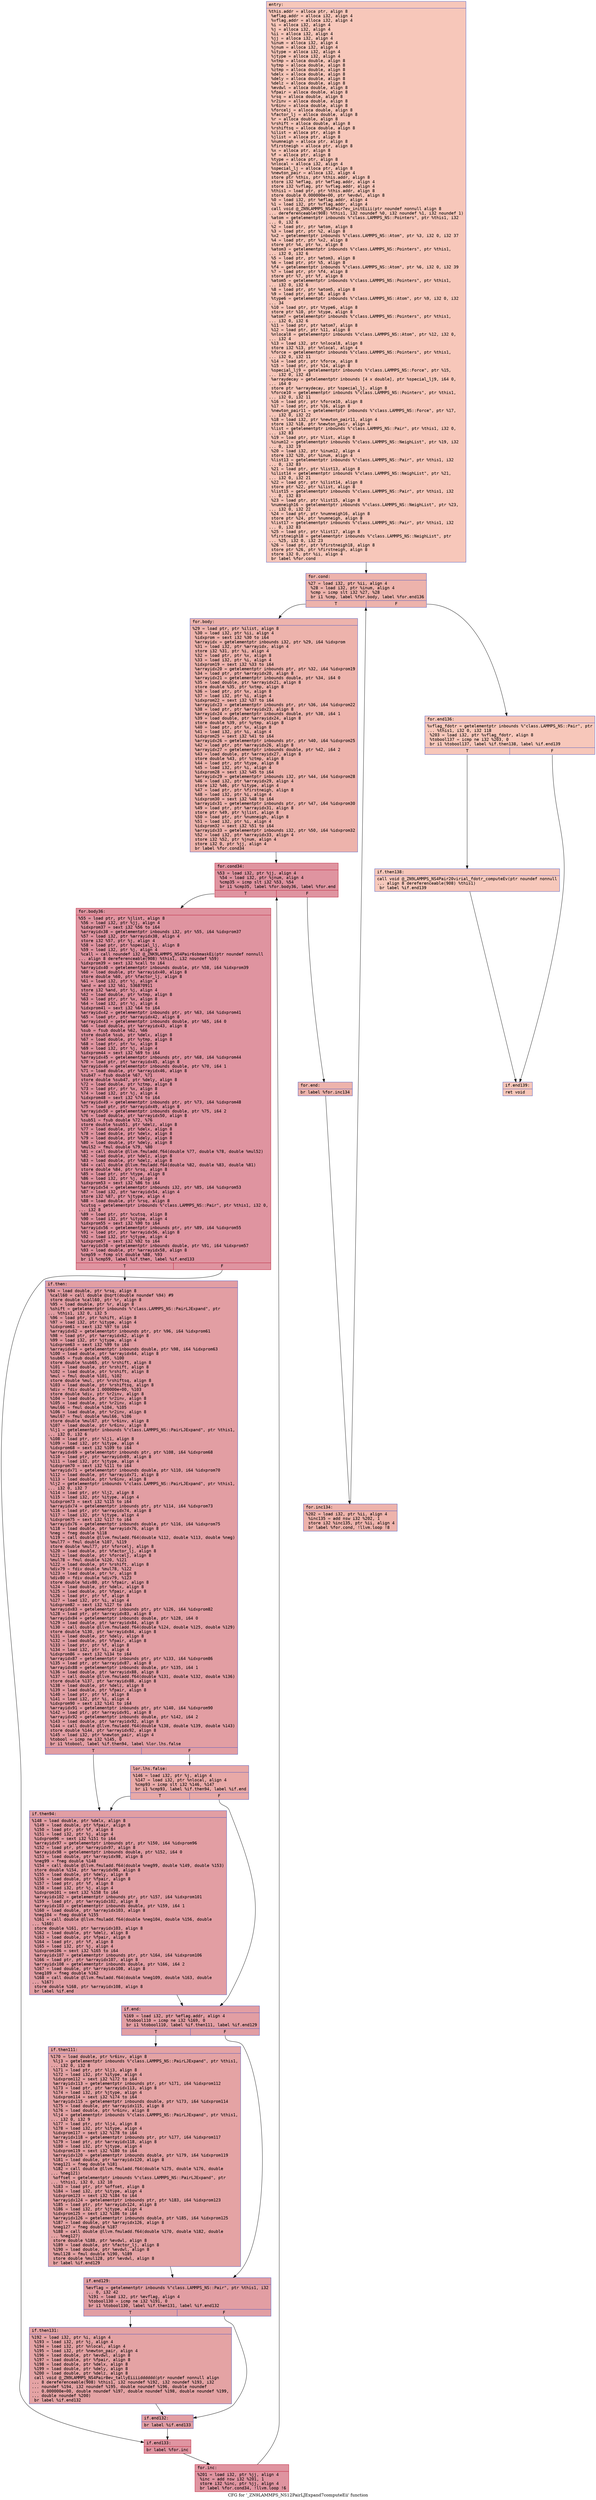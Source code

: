 digraph "CFG for '_ZN9LAMMPS_NS12PairLJExpand7computeEii' function" {
	label="CFG for '_ZN9LAMMPS_NS12PairLJExpand7computeEii' function";

	Node0x55d88d9c2420 [shape=record,color="#3d50c3ff", style=filled, fillcolor="#ec7f6370" fontname="Courier",label="{entry:\l|  %this.addr = alloca ptr, align 8\l  %eflag.addr = alloca i32, align 4\l  %vflag.addr = alloca i32, align 4\l  %i = alloca i32, align 4\l  %j = alloca i32, align 4\l  %ii = alloca i32, align 4\l  %jj = alloca i32, align 4\l  %inum = alloca i32, align 4\l  %jnum = alloca i32, align 4\l  %itype = alloca i32, align 4\l  %jtype = alloca i32, align 4\l  %xtmp = alloca double, align 8\l  %ytmp = alloca double, align 8\l  %ztmp = alloca double, align 8\l  %delx = alloca double, align 8\l  %dely = alloca double, align 8\l  %delz = alloca double, align 8\l  %evdwl = alloca double, align 8\l  %fpair = alloca double, align 8\l  %rsq = alloca double, align 8\l  %r2inv = alloca double, align 8\l  %r6inv = alloca double, align 8\l  %forcelj = alloca double, align 8\l  %factor_lj = alloca double, align 8\l  %r = alloca double, align 8\l  %rshift = alloca double, align 8\l  %rshiftsq = alloca double, align 8\l  %ilist = alloca ptr, align 8\l  %jlist = alloca ptr, align 8\l  %numneigh = alloca ptr, align 8\l  %firstneigh = alloca ptr, align 8\l  %x = alloca ptr, align 8\l  %f = alloca ptr, align 8\l  %type = alloca ptr, align 8\l  %nlocal = alloca i32, align 4\l  %special_lj = alloca ptr, align 8\l  %newton_pair = alloca i32, align 4\l  store ptr %this, ptr %this.addr, align 8\l  store i32 %eflag, ptr %eflag.addr, align 4\l  store i32 %vflag, ptr %vflag.addr, align 4\l  %this1 = load ptr, ptr %this.addr, align 8\l  store double 0.000000e+00, ptr %evdwl, align 8\l  %0 = load i32, ptr %eflag.addr, align 4\l  %1 = load i32, ptr %vflag.addr, align 4\l  call void @_ZN9LAMMPS_NS4Pair7ev_initEiii(ptr noundef nonnull align 8\l... dereferenceable(908) %this1, i32 noundef %0, i32 noundef %1, i32 noundef 1)\l  %atom = getelementptr inbounds %\"class.LAMMPS_NS::Pointers\", ptr %this1, i32\l... 0, i32 6\l  %2 = load ptr, ptr %atom, align 8\l  %3 = load ptr, ptr %2, align 8\l  %x2 = getelementptr inbounds %\"class.LAMMPS_NS::Atom\", ptr %3, i32 0, i32 37\l  %4 = load ptr, ptr %x2, align 8\l  store ptr %4, ptr %x, align 8\l  %atom3 = getelementptr inbounds %\"class.LAMMPS_NS::Pointers\", ptr %this1,\l... i32 0, i32 6\l  %5 = load ptr, ptr %atom3, align 8\l  %6 = load ptr, ptr %5, align 8\l  %f4 = getelementptr inbounds %\"class.LAMMPS_NS::Atom\", ptr %6, i32 0, i32 39\l  %7 = load ptr, ptr %f4, align 8\l  store ptr %7, ptr %f, align 8\l  %atom5 = getelementptr inbounds %\"class.LAMMPS_NS::Pointers\", ptr %this1,\l... i32 0, i32 6\l  %8 = load ptr, ptr %atom5, align 8\l  %9 = load ptr, ptr %8, align 8\l  %type6 = getelementptr inbounds %\"class.LAMMPS_NS::Atom\", ptr %9, i32 0, i32\l... 34\l  %10 = load ptr, ptr %type6, align 8\l  store ptr %10, ptr %type, align 8\l  %atom7 = getelementptr inbounds %\"class.LAMMPS_NS::Pointers\", ptr %this1,\l... i32 0, i32 6\l  %11 = load ptr, ptr %atom7, align 8\l  %12 = load ptr, ptr %11, align 8\l  %nlocal8 = getelementptr inbounds %\"class.LAMMPS_NS::Atom\", ptr %12, i32 0,\l... i32 4\l  %13 = load i32, ptr %nlocal8, align 8\l  store i32 %13, ptr %nlocal, align 4\l  %force = getelementptr inbounds %\"class.LAMMPS_NS::Pointers\", ptr %this1,\l... i32 0, i32 11\l  %14 = load ptr, ptr %force, align 8\l  %15 = load ptr, ptr %14, align 8\l  %special_lj9 = getelementptr inbounds %\"class.LAMMPS_NS::Force\", ptr %15,\l... i32 0, i32 43\l  %arraydecay = getelementptr inbounds [4 x double], ptr %special_lj9, i64 0,\l... i64 0\l  store ptr %arraydecay, ptr %special_lj, align 8\l  %force10 = getelementptr inbounds %\"class.LAMMPS_NS::Pointers\", ptr %this1,\l... i32 0, i32 11\l  %16 = load ptr, ptr %force10, align 8\l  %17 = load ptr, ptr %16, align 8\l  %newton_pair11 = getelementptr inbounds %\"class.LAMMPS_NS::Force\", ptr %17,\l... i32 0, i32 22\l  %18 = load i32, ptr %newton_pair11, align 4\l  store i32 %18, ptr %newton_pair, align 4\l  %list = getelementptr inbounds %\"class.LAMMPS_NS::Pair\", ptr %this1, i32 0,\l... i32 83\l  %19 = load ptr, ptr %list, align 8\l  %inum12 = getelementptr inbounds %\"class.LAMMPS_NS::NeighList\", ptr %19, i32\l... 0, i32 19\l  %20 = load i32, ptr %inum12, align 4\l  store i32 %20, ptr %inum, align 4\l  %list13 = getelementptr inbounds %\"class.LAMMPS_NS::Pair\", ptr %this1, i32\l... 0, i32 83\l  %21 = load ptr, ptr %list13, align 8\l  %ilist14 = getelementptr inbounds %\"class.LAMMPS_NS::NeighList\", ptr %21,\l... i32 0, i32 21\l  %22 = load ptr, ptr %ilist14, align 8\l  store ptr %22, ptr %ilist, align 8\l  %list15 = getelementptr inbounds %\"class.LAMMPS_NS::Pair\", ptr %this1, i32\l... 0, i32 83\l  %23 = load ptr, ptr %list15, align 8\l  %numneigh16 = getelementptr inbounds %\"class.LAMMPS_NS::NeighList\", ptr %23,\l... i32 0, i32 22\l  %24 = load ptr, ptr %numneigh16, align 8\l  store ptr %24, ptr %numneigh, align 8\l  %list17 = getelementptr inbounds %\"class.LAMMPS_NS::Pair\", ptr %this1, i32\l... 0, i32 83\l  %25 = load ptr, ptr %list17, align 8\l  %firstneigh18 = getelementptr inbounds %\"class.LAMMPS_NS::NeighList\", ptr\l... %25, i32 0, i32 23\l  %26 = load ptr, ptr %firstneigh18, align 8\l  store ptr %26, ptr %firstneigh, align 8\l  store i32 0, ptr %ii, align 4\l  br label %for.cond\l}"];
	Node0x55d88d9c2420 -> Node0x55d88d9c7d70[tooltip="entry -> for.cond\nProbability 100.00%" ];
	Node0x55d88d9c7d70 [shape=record,color="#3d50c3ff", style=filled, fillcolor="#d6524470" fontname="Courier",label="{for.cond:\l|  %27 = load i32, ptr %ii, align 4\l  %28 = load i32, ptr %inum, align 4\l  %cmp = icmp slt i32 %27, %28\l  br i1 %cmp, label %for.body, label %for.end136\l|{<s0>T|<s1>F}}"];
	Node0x55d88d9c7d70:s0 -> Node0x55d88d9be8a0[tooltip="for.cond -> for.body\nProbability 96.88%" ];
	Node0x55d88d9c7d70:s1 -> Node0x55d88d9be920[tooltip="for.cond -> for.end136\nProbability 3.12%" ];
	Node0x55d88d9be8a0 [shape=record,color="#3d50c3ff", style=filled, fillcolor="#d6524470" fontname="Courier",label="{for.body:\l|  %29 = load ptr, ptr %ilist, align 8\l  %30 = load i32, ptr %ii, align 4\l  %idxprom = sext i32 %30 to i64\l  %arrayidx = getelementptr inbounds i32, ptr %29, i64 %idxprom\l  %31 = load i32, ptr %arrayidx, align 4\l  store i32 %31, ptr %i, align 4\l  %32 = load ptr, ptr %x, align 8\l  %33 = load i32, ptr %i, align 4\l  %idxprom19 = sext i32 %33 to i64\l  %arrayidx20 = getelementptr inbounds ptr, ptr %32, i64 %idxprom19\l  %34 = load ptr, ptr %arrayidx20, align 8\l  %arrayidx21 = getelementptr inbounds double, ptr %34, i64 0\l  %35 = load double, ptr %arrayidx21, align 8\l  store double %35, ptr %xtmp, align 8\l  %36 = load ptr, ptr %x, align 8\l  %37 = load i32, ptr %i, align 4\l  %idxprom22 = sext i32 %37 to i64\l  %arrayidx23 = getelementptr inbounds ptr, ptr %36, i64 %idxprom22\l  %38 = load ptr, ptr %arrayidx23, align 8\l  %arrayidx24 = getelementptr inbounds double, ptr %38, i64 1\l  %39 = load double, ptr %arrayidx24, align 8\l  store double %39, ptr %ytmp, align 8\l  %40 = load ptr, ptr %x, align 8\l  %41 = load i32, ptr %i, align 4\l  %idxprom25 = sext i32 %41 to i64\l  %arrayidx26 = getelementptr inbounds ptr, ptr %40, i64 %idxprom25\l  %42 = load ptr, ptr %arrayidx26, align 8\l  %arrayidx27 = getelementptr inbounds double, ptr %42, i64 2\l  %43 = load double, ptr %arrayidx27, align 8\l  store double %43, ptr %ztmp, align 8\l  %44 = load ptr, ptr %type, align 8\l  %45 = load i32, ptr %i, align 4\l  %idxprom28 = sext i32 %45 to i64\l  %arrayidx29 = getelementptr inbounds i32, ptr %44, i64 %idxprom28\l  %46 = load i32, ptr %arrayidx29, align 4\l  store i32 %46, ptr %itype, align 4\l  %47 = load ptr, ptr %firstneigh, align 8\l  %48 = load i32, ptr %i, align 4\l  %idxprom30 = sext i32 %48 to i64\l  %arrayidx31 = getelementptr inbounds ptr, ptr %47, i64 %idxprom30\l  %49 = load ptr, ptr %arrayidx31, align 8\l  store ptr %49, ptr %jlist, align 8\l  %50 = load ptr, ptr %numneigh, align 8\l  %51 = load i32, ptr %i, align 4\l  %idxprom32 = sext i32 %51 to i64\l  %arrayidx33 = getelementptr inbounds i32, ptr %50, i64 %idxprom32\l  %52 = load i32, ptr %arrayidx33, align 4\l  store i32 %52, ptr %jnum, align 4\l  store i32 0, ptr %jj, align 4\l  br label %for.cond34\l}"];
	Node0x55d88d9be8a0 -> Node0x55d88d9cb770[tooltip="for.body -> for.cond34\nProbability 100.00%" ];
	Node0x55d88d9cb770 [shape=record,color="#b70d28ff", style=filled, fillcolor="#b70d2870" fontname="Courier",label="{for.cond34:\l|  %53 = load i32, ptr %jj, align 4\l  %54 = load i32, ptr %jnum, align 4\l  %cmp35 = icmp slt i32 %53, %54\l  br i1 %cmp35, label %for.body36, label %for.end\l|{<s0>T|<s1>F}}"];
	Node0x55d88d9cb770:s0 -> Node0x55d88d9cba10[tooltip="for.cond34 -> for.body36\nProbability 96.88%" ];
	Node0x55d88d9cb770:s1 -> Node0x55d88d9cba90[tooltip="for.cond34 -> for.end\nProbability 3.12%" ];
	Node0x55d88d9cba10 [shape=record,color="#b70d28ff", style=filled, fillcolor="#b70d2870" fontname="Courier",label="{for.body36:\l|  %55 = load ptr, ptr %jlist, align 8\l  %56 = load i32, ptr %jj, align 4\l  %idxprom37 = sext i32 %56 to i64\l  %arrayidx38 = getelementptr inbounds i32, ptr %55, i64 %idxprom37\l  %57 = load i32, ptr %arrayidx38, align 4\l  store i32 %57, ptr %j, align 4\l  %58 = load ptr, ptr %special_lj, align 8\l  %59 = load i32, ptr %j, align 4\l  %call = call noundef i32 @_ZNK9LAMMPS_NS4Pair6sbmaskEi(ptr noundef nonnull\l... align 8 dereferenceable(908) %this1, i32 noundef %59)\l  %idxprom39 = sext i32 %call to i64\l  %arrayidx40 = getelementptr inbounds double, ptr %58, i64 %idxprom39\l  %60 = load double, ptr %arrayidx40, align 8\l  store double %60, ptr %factor_lj, align 8\l  %61 = load i32, ptr %j, align 4\l  %and = and i32 %61, 536870911\l  store i32 %and, ptr %j, align 4\l  %62 = load double, ptr %xtmp, align 8\l  %63 = load ptr, ptr %x, align 8\l  %64 = load i32, ptr %j, align 4\l  %idxprom41 = sext i32 %64 to i64\l  %arrayidx42 = getelementptr inbounds ptr, ptr %63, i64 %idxprom41\l  %65 = load ptr, ptr %arrayidx42, align 8\l  %arrayidx43 = getelementptr inbounds double, ptr %65, i64 0\l  %66 = load double, ptr %arrayidx43, align 8\l  %sub = fsub double %62, %66\l  store double %sub, ptr %delx, align 8\l  %67 = load double, ptr %ytmp, align 8\l  %68 = load ptr, ptr %x, align 8\l  %69 = load i32, ptr %j, align 4\l  %idxprom44 = sext i32 %69 to i64\l  %arrayidx45 = getelementptr inbounds ptr, ptr %68, i64 %idxprom44\l  %70 = load ptr, ptr %arrayidx45, align 8\l  %arrayidx46 = getelementptr inbounds double, ptr %70, i64 1\l  %71 = load double, ptr %arrayidx46, align 8\l  %sub47 = fsub double %67, %71\l  store double %sub47, ptr %dely, align 8\l  %72 = load double, ptr %ztmp, align 8\l  %73 = load ptr, ptr %x, align 8\l  %74 = load i32, ptr %j, align 4\l  %idxprom48 = sext i32 %74 to i64\l  %arrayidx49 = getelementptr inbounds ptr, ptr %73, i64 %idxprom48\l  %75 = load ptr, ptr %arrayidx49, align 8\l  %arrayidx50 = getelementptr inbounds double, ptr %75, i64 2\l  %76 = load double, ptr %arrayidx50, align 8\l  %sub51 = fsub double %72, %76\l  store double %sub51, ptr %delz, align 8\l  %77 = load double, ptr %delx, align 8\l  %78 = load double, ptr %delx, align 8\l  %79 = load double, ptr %dely, align 8\l  %80 = load double, ptr %dely, align 8\l  %mul52 = fmul double %79, %80\l  %81 = call double @llvm.fmuladd.f64(double %77, double %78, double %mul52)\l  %82 = load double, ptr %delz, align 8\l  %83 = load double, ptr %delz, align 8\l  %84 = call double @llvm.fmuladd.f64(double %82, double %83, double %81)\l  store double %84, ptr %rsq, align 8\l  %85 = load ptr, ptr %type, align 8\l  %86 = load i32, ptr %j, align 4\l  %idxprom53 = sext i32 %86 to i64\l  %arrayidx54 = getelementptr inbounds i32, ptr %85, i64 %idxprom53\l  %87 = load i32, ptr %arrayidx54, align 4\l  store i32 %87, ptr %jtype, align 4\l  %88 = load double, ptr %rsq, align 8\l  %cutsq = getelementptr inbounds %\"class.LAMMPS_NS::Pair\", ptr %this1, i32 0,\l... i32 8\l  %89 = load ptr, ptr %cutsq, align 8\l  %90 = load i32, ptr %itype, align 4\l  %idxprom55 = sext i32 %90 to i64\l  %arrayidx56 = getelementptr inbounds ptr, ptr %89, i64 %idxprom55\l  %91 = load ptr, ptr %arrayidx56, align 8\l  %92 = load i32, ptr %jtype, align 4\l  %idxprom57 = sext i32 %92 to i64\l  %arrayidx58 = getelementptr inbounds double, ptr %91, i64 %idxprom57\l  %93 = load double, ptr %arrayidx58, align 8\l  %cmp59 = fcmp olt double %88, %93\l  br i1 %cmp59, label %if.then, label %if.end133\l|{<s0>T|<s1>F}}"];
	Node0x55d88d9cba10:s0 -> Node0x55d88d9cef80[tooltip="for.body36 -> if.then\nProbability 50.00%" ];
	Node0x55d88d9cba10:s1 -> Node0x55d88d9ceff0[tooltip="for.body36 -> if.end133\nProbability 50.00%" ];
	Node0x55d88d9cef80 [shape=record,color="#3d50c3ff", style=filled, fillcolor="#be242e70" fontname="Courier",label="{if.then:\l|  %94 = load double, ptr %rsq, align 8\l  %call60 = call double @sqrt(double noundef %94) #9\l  store double %call60, ptr %r, align 8\l  %95 = load double, ptr %r, align 8\l  %shift = getelementptr inbounds %\"class.LAMMPS_NS::PairLJExpand\", ptr\l... %this1, i32 0, i32 5\l  %96 = load ptr, ptr %shift, align 8\l  %97 = load i32, ptr %itype, align 4\l  %idxprom61 = sext i32 %97 to i64\l  %arrayidx62 = getelementptr inbounds ptr, ptr %96, i64 %idxprom61\l  %98 = load ptr, ptr %arrayidx62, align 8\l  %99 = load i32, ptr %jtype, align 4\l  %idxprom63 = sext i32 %99 to i64\l  %arrayidx64 = getelementptr inbounds double, ptr %98, i64 %idxprom63\l  %100 = load double, ptr %arrayidx64, align 8\l  %sub65 = fsub double %95, %100\l  store double %sub65, ptr %rshift, align 8\l  %101 = load double, ptr %rshift, align 8\l  %102 = load double, ptr %rshift, align 8\l  %mul = fmul double %101, %102\l  store double %mul, ptr %rshiftsq, align 8\l  %103 = load double, ptr %rshiftsq, align 8\l  %div = fdiv double 1.000000e+00, %103\l  store double %div, ptr %r2inv, align 8\l  %104 = load double, ptr %r2inv, align 8\l  %105 = load double, ptr %r2inv, align 8\l  %mul66 = fmul double %104, %105\l  %106 = load double, ptr %r2inv, align 8\l  %mul67 = fmul double %mul66, %106\l  store double %mul67, ptr %r6inv, align 8\l  %107 = load double, ptr %r6inv, align 8\l  %lj1 = getelementptr inbounds %\"class.LAMMPS_NS::PairLJExpand\", ptr %this1,\l... i32 0, i32 6\l  %108 = load ptr, ptr %lj1, align 8\l  %109 = load i32, ptr %itype, align 4\l  %idxprom68 = sext i32 %109 to i64\l  %arrayidx69 = getelementptr inbounds ptr, ptr %108, i64 %idxprom68\l  %110 = load ptr, ptr %arrayidx69, align 8\l  %111 = load i32, ptr %jtype, align 4\l  %idxprom70 = sext i32 %111 to i64\l  %arrayidx71 = getelementptr inbounds double, ptr %110, i64 %idxprom70\l  %112 = load double, ptr %arrayidx71, align 8\l  %113 = load double, ptr %r6inv, align 8\l  %lj2 = getelementptr inbounds %\"class.LAMMPS_NS::PairLJExpand\", ptr %this1,\l... i32 0, i32 7\l  %114 = load ptr, ptr %lj2, align 8\l  %115 = load i32, ptr %itype, align 4\l  %idxprom73 = sext i32 %115 to i64\l  %arrayidx74 = getelementptr inbounds ptr, ptr %114, i64 %idxprom73\l  %116 = load ptr, ptr %arrayidx74, align 8\l  %117 = load i32, ptr %jtype, align 4\l  %idxprom75 = sext i32 %117 to i64\l  %arrayidx76 = getelementptr inbounds double, ptr %116, i64 %idxprom75\l  %118 = load double, ptr %arrayidx76, align 8\l  %neg = fneg double %118\l  %119 = call double @llvm.fmuladd.f64(double %112, double %113, double %neg)\l  %mul77 = fmul double %107, %119\l  store double %mul77, ptr %forcelj, align 8\l  %120 = load double, ptr %factor_lj, align 8\l  %121 = load double, ptr %forcelj, align 8\l  %mul78 = fmul double %120, %121\l  %122 = load double, ptr %rshift, align 8\l  %div79 = fdiv double %mul78, %122\l  %123 = load double, ptr %r, align 8\l  %div80 = fdiv double %div79, %123\l  store double %div80, ptr %fpair, align 8\l  %124 = load double, ptr %delx, align 8\l  %125 = load double, ptr %fpair, align 8\l  %126 = load ptr, ptr %f, align 8\l  %127 = load i32, ptr %i, align 4\l  %idxprom82 = sext i32 %127 to i64\l  %arrayidx83 = getelementptr inbounds ptr, ptr %126, i64 %idxprom82\l  %128 = load ptr, ptr %arrayidx83, align 8\l  %arrayidx84 = getelementptr inbounds double, ptr %128, i64 0\l  %129 = load double, ptr %arrayidx84, align 8\l  %130 = call double @llvm.fmuladd.f64(double %124, double %125, double %129)\l  store double %130, ptr %arrayidx84, align 8\l  %131 = load double, ptr %dely, align 8\l  %132 = load double, ptr %fpair, align 8\l  %133 = load ptr, ptr %f, align 8\l  %134 = load i32, ptr %i, align 4\l  %idxprom86 = sext i32 %134 to i64\l  %arrayidx87 = getelementptr inbounds ptr, ptr %133, i64 %idxprom86\l  %135 = load ptr, ptr %arrayidx87, align 8\l  %arrayidx88 = getelementptr inbounds double, ptr %135, i64 1\l  %136 = load double, ptr %arrayidx88, align 8\l  %137 = call double @llvm.fmuladd.f64(double %131, double %132, double %136)\l  store double %137, ptr %arrayidx88, align 8\l  %138 = load double, ptr %delz, align 8\l  %139 = load double, ptr %fpair, align 8\l  %140 = load ptr, ptr %f, align 8\l  %141 = load i32, ptr %i, align 4\l  %idxprom90 = sext i32 %141 to i64\l  %arrayidx91 = getelementptr inbounds ptr, ptr %140, i64 %idxprom90\l  %142 = load ptr, ptr %arrayidx91, align 8\l  %arrayidx92 = getelementptr inbounds double, ptr %142, i64 2\l  %143 = load double, ptr %arrayidx92, align 8\l  %144 = call double @llvm.fmuladd.f64(double %138, double %139, double %143)\l  store double %144, ptr %arrayidx92, align 8\l  %145 = load i32, ptr %newton_pair, align 4\l  %tobool = icmp ne i32 %145, 0\l  br i1 %tobool, label %if.then94, label %lor.lhs.false\l|{<s0>T|<s1>F}}"];
	Node0x55d88d9cef80:s0 -> Node0x55d88d9d34e0[tooltip="if.then -> if.then94\nProbability 62.50%" ];
	Node0x55d88d9cef80:s1 -> Node0x55d88d9d3590[tooltip="if.then -> lor.lhs.false\nProbability 37.50%" ];
	Node0x55d88d9d3590 [shape=record,color="#3d50c3ff", style=filled, fillcolor="#ca3b3770" fontname="Courier",label="{lor.lhs.false:\l|  %146 = load i32, ptr %j, align 4\l  %147 = load i32, ptr %nlocal, align 4\l  %cmp93 = icmp slt i32 %146, %147\l  br i1 %cmp93, label %if.then94, label %if.end\l|{<s0>T|<s1>F}}"];
	Node0x55d88d9d3590:s0 -> Node0x55d88d9d34e0[tooltip="lor.lhs.false -> if.then94\nProbability 50.00%" ];
	Node0x55d88d9d3590:s1 -> Node0x55d88d9d3880[tooltip="lor.lhs.false -> if.end\nProbability 50.00%" ];
	Node0x55d88d9d34e0 [shape=record,color="#3d50c3ff", style=filled, fillcolor="#be242e70" fontname="Courier",label="{if.then94:\l|  %148 = load double, ptr %delx, align 8\l  %149 = load double, ptr %fpair, align 8\l  %150 = load ptr, ptr %f, align 8\l  %151 = load i32, ptr %j, align 4\l  %idxprom96 = sext i32 %151 to i64\l  %arrayidx97 = getelementptr inbounds ptr, ptr %150, i64 %idxprom96\l  %152 = load ptr, ptr %arrayidx97, align 8\l  %arrayidx98 = getelementptr inbounds double, ptr %152, i64 0\l  %153 = load double, ptr %arrayidx98, align 8\l  %neg99 = fneg double %148\l  %154 = call double @llvm.fmuladd.f64(double %neg99, double %149, double %153)\l  store double %154, ptr %arrayidx98, align 8\l  %155 = load double, ptr %dely, align 8\l  %156 = load double, ptr %fpair, align 8\l  %157 = load ptr, ptr %f, align 8\l  %158 = load i32, ptr %j, align 4\l  %idxprom101 = sext i32 %158 to i64\l  %arrayidx102 = getelementptr inbounds ptr, ptr %157, i64 %idxprom101\l  %159 = load ptr, ptr %arrayidx102, align 8\l  %arrayidx103 = getelementptr inbounds double, ptr %159, i64 1\l  %160 = load double, ptr %arrayidx103, align 8\l  %neg104 = fneg double %155\l  %161 = call double @llvm.fmuladd.f64(double %neg104, double %156, double\l... %160)\l  store double %161, ptr %arrayidx103, align 8\l  %162 = load double, ptr %delz, align 8\l  %163 = load double, ptr %fpair, align 8\l  %164 = load ptr, ptr %f, align 8\l  %165 = load i32, ptr %j, align 4\l  %idxprom106 = sext i32 %165 to i64\l  %arrayidx107 = getelementptr inbounds ptr, ptr %164, i64 %idxprom106\l  %166 = load ptr, ptr %arrayidx107, align 8\l  %arrayidx108 = getelementptr inbounds double, ptr %166, i64 2\l  %167 = load double, ptr %arrayidx108, align 8\l  %neg109 = fneg double %162\l  %168 = call double @llvm.fmuladd.f64(double %neg109, double %163, double\l... %167)\l  store double %168, ptr %arrayidx108, align 8\l  br label %if.end\l}"];
	Node0x55d88d9d34e0 -> Node0x55d88d9d3880[tooltip="if.then94 -> if.end\nProbability 100.00%" ];
	Node0x55d88d9d3880 [shape=record,color="#3d50c3ff", style=filled, fillcolor="#be242e70" fontname="Courier",label="{if.end:\l|  %169 = load i32, ptr %eflag.addr, align 4\l  %tobool110 = icmp ne i32 %169, 0\l  br i1 %tobool110, label %if.then111, label %if.end129\l|{<s0>T|<s1>F}}"];
	Node0x55d88d9d3880:s0 -> Node0x55d88d9d51c0[tooltip="if.end -> if.then111\nProbability 62.50%" ];
	Node0x55d88d9d3880:s1 -> Node0x55d88d9d5210[tooltip="if.end -> if.end129\nProbability 37.50%" ];
	Node0x55d88d9d51c0 [shape=record,color="#3d50c3ff", style=filled, fillcolor="#c32e3170" fontname="Courier",label="{if.then111:\l|  %170 = load double, ptr %r6inv, align 8\l  %lj3 = getelementptr inbounds %\"class.LAMMPS_NS::PairLJExpand\", ptr %this1,\l... i32 0, i32 8\l  %171 = load ptr, ptr %lj3, align 8\l  %172 = load i32, ptr %itype, align 4\l  %idxprom112 = sext i32 %172 to i64\l  %arrayidx113 = getelementptr inbounds ptr, ptr %171, i64 %idxprom112\l  %173 = load ptr, ptr %arrayidx113, align 8\l  %174 = load i32, ptr %jtype, align 4\l  %idxprom114 = sext i32 %174 to i64\l  %arrayidx115 = getelementptr inbounds double, ptr %173, i64 %idxprom114\l  %175 = load double, ptr %arrayidx115, align 8\l  %176 = load double, ptr %r6inv, align 8\l  %lj4 = getelementptr inbounds %\"class.LAMMPS_NS::PairLJExpand\", ptr %this1,\l... i32 0, i32 9\l  %177 = load ptr, ptr %lj4, align 8\l  %178 = load i32, ptr %itype, align 4\l  %idxprom117 = sext i32 %178 to i64\l  %arrayidx118 = getelementptr inbounds ptr, ptr %177, i64 %idxprom117\l  %179 = load ptr, ptr %arrayidx118, align 8\l  %180 = load i32, ptr %jtype, align 4\l  %idxprom119 = sext i32 %180 to i64\l  %arrayidx120 = getelementptr inbounds double, ptr %179, i64 %idxprom119\l  %181 = load double, ptr %arrayidx120, align 8\l  %neg121 = fneg double %181\l  %182 = call double @llvm.fmuladd.f64(double %175, double %176, double\l... %neg121)\l  %offset = getelementptr inbounds %\"class.LAMMPS_NS::PairLJExpand\", ptr\l... %this1, i32 0, i32 10\l  %183 = load ptr, ptr %offset, align 8\l  %184 = load i32, ptr %itype, align 4\l  %idxprom123 = sext i32 %184 to i64\l  %arrayidx124 = getelementptr inbounds ptr, ptr %183, i64 %idxprom123\l  %185 = load ptr, ptr %arrayidx124, align 8\l  %186 = load i32, ptr %jtype, align 4\l  %idxprom125 = sext i32 %186 to i64\l  %arrayidx126 = getelementptr inbounds double, ptr %185, i64 %idxprom125\l  %187 = load double, ptr %arrayidx126, align 8\l  %neg127 = fneg double %187\l  %188 = call double @llvm.fmuladd.f64(double %170, double %182, double\l... %neg127)\l  store double %188, ptr %evdwl, align 8\l  %189 = load double, ptr %factor_lj, align 8\l  %190 = load double, ptr %evdwl, align 8\l  %mul128 = fmul double %190, %189\l  store double %mul128, ptr %evdwl, align 8\l  br label %if.end129\l}"];
	Node0x55d88d9d51c0 -> Node0x55d88d9d5210[tooltip="if.then111 -> if.end129\nProbability 100.00%" ];
	Node0x55d88d9d5210 [shape=record,color="#3d50c3ff", style=filled, fillcolor="#be242e70" fontname="Courier",label="{if.end129:\l|  %evflag = getelementptr inbounds %\"class.LAMMPS_NS::Pair\", ptr %this1, i32\l... 0, i32 42\l  %191 = load i32, ptr %evflag, align 4\l  %tobool130 = icmp ne i32 %191, 0\l  br i1 %tobool130, label %if.then131, label %if.end132\l|{<s0>T|<s1>F}}"];
	Node0x55d88d9d5210:s0 -> Node0x55d88d9cf560[tooltip="if.end129 -> if.then131\nProbability 62.50%" ];
	Node0x55d88d9d5210:s1 -> Node0x55d88d9ccaf0[tooltip="if.end129 -> if.end132\nProbability 37.50%" ];
	Node0x55d88d9cf560 [shape=record,color="#3d50c3ff", style=filled, fillcolor="#c32e3170" fontname="Courier",label="{if.then131:\l|  %192 = load i32, ptr %i, align 4\l  %193 = load i32, ptr %j, align 4\l  %194 = load i32, ptr %nlocal, align 4\l  %195 = load i32, ptr %newton_pair, align 4\l  %196 = load double, ptr %evdwl, align 8\l  %197 = load double, ptr %fpair, align 8\l  %198 = load double, ptr %delx, align 8\l  %199 = load double, ptr %dely, align 8\l  %200 = load double, ptr %delz, align 8\l  call void @_ZN9LAMMPS_NS4Pair8ev_tallyEiiiidddddd(ptr noundef nonnull align\l... 8 dereferenceable(908) %this1, i32 noundef %192, i32 noundef %193, i32\l... noundef %194, i32 noundef %195, double noundef %196, double noundef\l... 0.000000e+00, double noundef %197, double noundef %198, double noundef %199,\l... double noundef %200)\l  br label %if.end132\l}"];
	Node0x55d88d9cf560 -> Node0x55d88d9ccaf0[tooltip="if.then131 -> if.end132\nProbability 100.00%" ];
	Node0x55d88d9ccaf0 [shape=record,color="#3d50c3ff", style=filled, fillcolor="#be242e70" fontname="Courier",label="{if.end132:\l|  br label %if.end133\l}"];
	Node0x55d88d9ccaf0 -> Node0x55d88d9ceff0[tooltip="if.end132 -> if.end133\nProbability 100.00%" ];
	Node0x55d88d9ceff0 [shape=record,color="#b70d28ff", style=filled, fillcolor="#b70d2870" fontname="Courier",label="{if.end133:\l|  br label %for.inc\l}"];
	Node0x55d88d9ceff0 -> Node0x55d88d9cd680[tooltip="if.end133 -> for.inc\nProbability 100.00%" ];
	Node0x55d88d9cd680 [shape=record,color="#b70d28ff", style=filled, fillcolor="#b70d2870" fontname="Courier",label="{for.inc:\l|  %201 = load i32, ptr %jj, align 4\l  %inc = add nsw i32 %201, 1\l  store i32 %inc, ptr %jj, align 4\l  br label %for.cond34, !llvm.loop !6\l}"];
	Node0x55d88d9cd680 -> Node0x55d88d9cb770[tooltip="for.inc -> for.cond34\nProbability 100.00%" ];
	Node0x55d88d9cba90 [shape=record,color="#3d50c3ff", style=filled, fillcolor="#d6524470" fontname="Courier",label="{for.end:\l|  br label %for.inc134\l}"];
	Node0x55d88d9cba90 -> Node0x55d88d9d0270[tooltip="for.end -> for.inc134\nProbability 100.00%" ];
	Node0x55d88d9d0270 [shape=record,color="#3d50c3ff", style=filled, fillcolor="#d6524470" fontname="Courier",label="{for.inc134:\l|  %202 = load i32, ptr %ii, align 4\l  %inc135 = add nsw i32 %202, 1\l  store i32 %inc135, ptr %ii, align 4\l  br label %for.cond, !llvm.loop !8\l}"];
	Node0x55d88d9d0270 -> Node0x55d88d9c7d70[tooltip="for.inc134 -> for.cond\nProbability 100.00%" ];
	Node0x55d88d9be920 [shape=record,color="#3d50c3ff", style=filled, fillcolor="#ec7f6370" fontname="Courier",label="{for.end136:\l|  %vflag_fdotr = getelementptr inbounds %\"class.LAMMPS_NS::Pair\", ptr\l... %this1, i32 0, i32 118\l  %203 = load i32, ptr %vflag_fdotr, align 8\l  %tobool137 = icmp ne i32 %203, 0\l  br i1 %tobool137, label %if.then138, label %if.end139\l|{<s0>T|<s1>F}}"];
	Node0x55d88d9be920:s0 -> Node0x55d88d9dab40[tooltip="for.end136 -> if.then138\nProbability 62.50%" ];
	Node0x55d88d9be920:s1 -> Node0x55d88d9dabc0[tooltip="for.end136 -> if.end139\nProbability 37.50%" ];
	Node0x55d88d9dab40 [shape=record,color="#3d50c3ff", style=filled, fillcolor="#ed836670" fontname="Courier",label="{if.then138:\l|  call void @_ZN9LAMMPS_NS4Pair20virial_fdotr_computeEv(ptr noundef nonnull\l... align 8 dereferenceable(908) %this1)\l  br label %if.end139\l}"];
	Node0x55d88d9dab40 -> Node0x55d88d9dabc0[tooltip="if.then138 -> if.end139\nProbability 100.00%" ];
	Node0x55d88d9dabc0 [shape=record,color="#3d50c3ff", style=filled, fillcolor="#ec7f6370" fontname="Courier",label="{if.end139:\l|  ret void\l}"];
}
